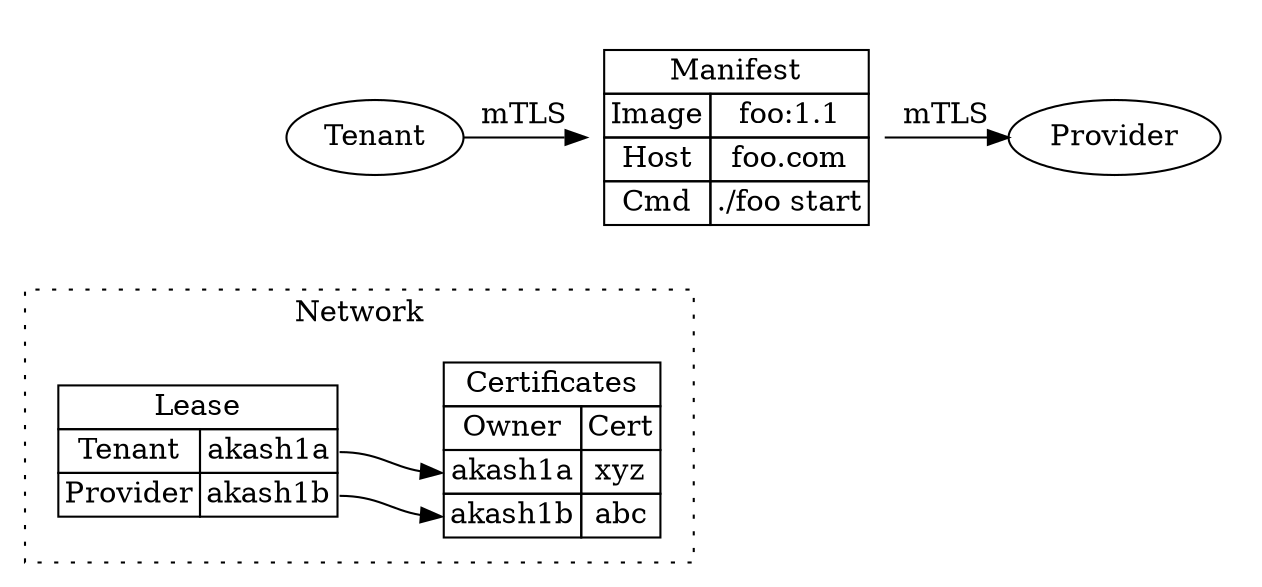 digraph G {

  subgraph cluster_N {
    label="Network";
    graph[style=dotted];

    node[shape=plaintext];
    n_lease [label=<
      <TABLE BORDER="0" CELLBORDER="1" CELLSPACING="0"> <TR>
        <TD COLSPAN="2">Lease</TD>
      </TR><TR>
        <TD>Tenant</TD><TD PORT="l1">akash1a</TD>
      </TR><TR>
        <TD>Provider</TD><TD PORT="l2">akash1b</TD>
      </TR></TABLE>
    >];
    n_cert [label=<
      <TABLE BORDER="0" CELLBORDER="1" CELLSPACING="0"> <TR>
        <TD COLSPAN="2">Certificates</TD>
      </TR><TR>
        <TD>Owner</TD><TD>Cert</TD>
      </TR><TR>
        <TD PORT="o1">akash1a</TD><TD PORT="c1">xyz</TD>
      </TR><TR>
        <TD PORT="o2">akash1b</TD><TD PORT="c2">abc</TD>
      </TR></TABLE>
    >];

    n_lease:l1 -> n_cert:o1;
    n_lease:l2 -> n_cert:o2;

    {
      rank=same;
      n_cert n_lease
    }
  }

  subgraph cluster_X {
    style=invis;

    n_manifest[shape=plaintext label=<
      <TABLE BORDER="0" CELLBORDER="1" CELLSPACING="0"> <TR>
        <TD COLSPAN="2">Manifest</TD>
      </TR><TR>
        <TD>Image</TD><TD>foo:1.1</TD>
      </TR><TR>
        <TD>Host</TD><TD>foo.com</TD>
      </TR><TR>
        <TD>Cmd</TD><TD>./foo start</TD>
      </TR></TABLE>
     >];


    n_tenant    [label="Tenant"];
    n_provider1 [label="Provider"];

    {
      rank=min;
      n_manifest n_tenant n_provider1
    }

    n_tenant -> n_manifest -> n_provider1 [label="mTLS"];
  }

  n_provider1 -> n_cert:c1 [style=dashed label="" style=invis];
  n_tenant    -> n_cert:c2 [style=dashed label="" style=invis];

}
